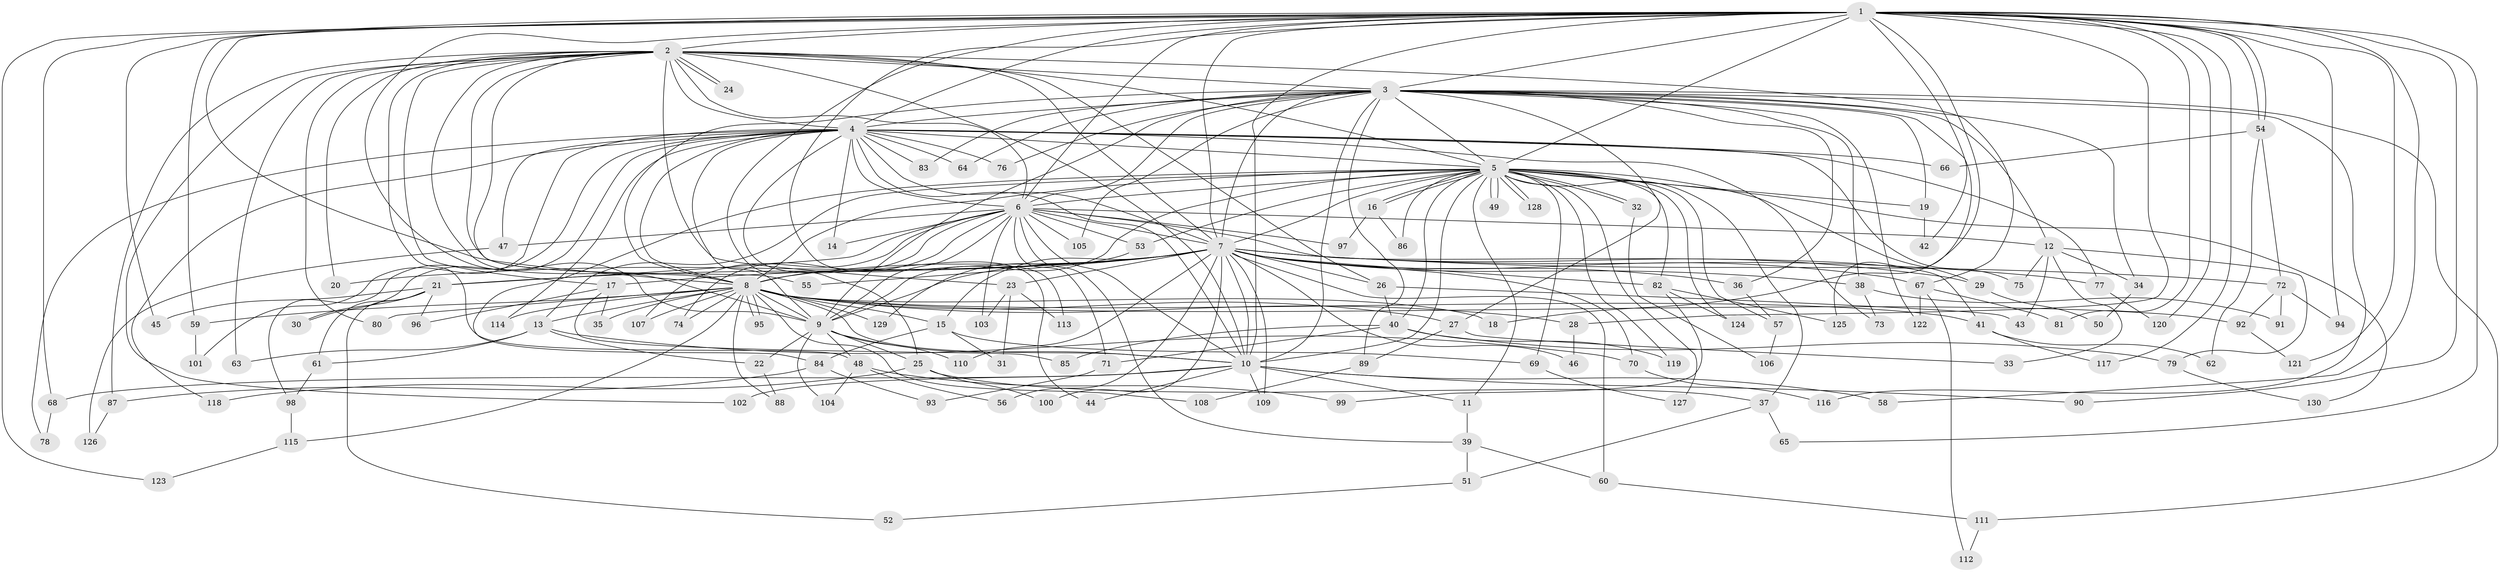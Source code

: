 // coarse degree distribution, {16: 0.038461538461538464, 18: 0.019230769230769232, 21: 0.057692307692307696, 14: 0.019230769230769232, 23: 0.019230769230769232, 12: 0.019230769230769232, 4: 0.11538461538461539, 9: 0.07692307692307693, 6: 0.09615384615384616, 3: 0.21153846153846154, 7: 0.057692307692307696, 1: 0.038461538461538464, 2: 0.17307692307692307, 5: 0.038461538461538464, 8: 0.019230769230769232}
// Generated by graph-tools (version 1.1) at 2025/49/03/04/25 22:49:49]
// undirected, 130 vertices, 285 edges
graph export_dot {
  node [color=gray90,style=filled];
  1;
  2;
  3;
  4;
  5;
  6;
  7;
  8;
  9;
  10;
  11;
  12;
  13;
  14;
  15;
  16;
  17;
  18;
  19;
  20;
  21;
  22;
  23;
  24;
  25;
  26;
  27;
  28;
  29;
  30;
  31;
  32;
  33;
  34;
  35;
  36;
  37;
  38;
  39;
  40;
  41;
  42;
  43;
  44;
  45;
  46;
  47;
  48;
  49;
  50;
  51;
  52;
  53;
  54;
  55;
  56;
  57;
  58;
  59;
  60;
  61;
  62;
  63;
  64;
  65;
  66;
  67;
  68;
  69;
  70;
  71;
  72;
  73;
  74;
  75;
  76;
  77;
  78;
  79;
  80;
  81;
  82;
  83;
  84;
  85;
  86;
  87;
  88;
  89;
  90;
  91;
  92;
  93;
  94;
  95;
  96;
  97;
  98;
  99;
  100;
  101;
  102;
  103;
  104;
  105;
  106;
  107;
  108;
  109;
  110;
  111;
  112;
  113;
  114;
  115;
  116;
  117;
  118;
  119;
  120;
  121;
  122;
  123;
  124;
  125;
  126;
  127;
  128;
  129;
  130;
  1 -- 2;
  1 -- 3;
  1 -- 4;
  1 -- 5;
  1 -- 6;
  1 -- 7;
  1 -- 8;
  1 -- 9;
  1 -- 10;
  1 -- 18;
  1 -- 25;
  1 -- 28;
  1 -- 42;
  1 -- 45;
  1 -- 54;
  1 -- 54;
  1 -- 58;
  1 -- 59;
  1 -- 65;
  1 -- 68;
  1 -- 81;
  1 -- 90;
  1 -- 94;
  1 -- 113;
  1 -- 117;
  1 -- 120;
  1 -- 121;
  1 -- 123;
  2 -- 3;
  2 -- 4;
  2 -- 5;
  2 -- 6;
  2 -- 7;
  2 -- 8;
  2 -- 9;
  2 -- 10;
  2 -- 17;
  2 -- 20;
  2 -- 23;
  2 -- 24;
  2 -- 24;
  2 -- 26;
  2 -- 48;
  2 -- 55;
  2 -- 63;
  2 -- 67;
  2 -- 80;
  2 -- 87;
  2 -- 102;
  3 -- 4;
  3 -- 5;
  3 -- 6;
  3 -- 7;
  3 -- 8;
  3 -- 9;
  3 -- 10;
  3 -- 12;
  3 -- 19;
  3 -- 27;
  3 -- 34;
  3 -- 36;
  3 -- 38;
  3 -- 64;
  3 -- 76;
  3 -- 83;
  3 -- 89;
  3 -- 105;
  3 -- 111;
  3 -- 116;
  3 -- 122;
  3 -- 125;
  4 -- 5;
  4 -- 6;
  4 -- 7;
  4 -- 8;
  4 -- 9;
  4 -- 10;
  4 -- 14;
  4 -- 30;
  4 -- 44;
  4 -- 47;
  4 -- 64;
  4 -- 66;
  4 -- 73;
  4 -- 75;
  4 -- 76;
  4 -- 77;
  4 -- 78;
  4 -- 83;
  4 -- 98;
  4 -- 101;
  4 -- 114;
  4 -- 118;
  5 -- 6;
  5 -- 7;
  5 -- 8;
  5 -- 9;
  5 -- 10;
  5 -- 11;
  5 -- 13;
  5 -- 16;
  5 -- 16;
  5 -- 19;
  5 -- 29;
  5 -- 32;
  5 -- 32;
  5 -- 37;
  5 -- 40;
  5 -- 49;
  5 -- 49;
  5 -- 53;
  5 -- 57;
  5 -- 69;
  5 -- 82;
  5 -- 84;
  5 -- 86;
  5 -- 119;
  5 -- 124;
  5 -- 127;
  5 -- 128;
  5 -- 128;
  5 -- 130;
  6 -- 7;
  6 -- 8;
  6 -- 9;
  6 -- 10;
  6 -- 12;
  6 -- 14;
  6 -- 21;
  6 -- 39;
  6 -- 41;
  6 -- 47;
  6 -- 53;
  6 -- 71;
  6 -- 74;
  6 -- 97;
  6 -- 103;
  6 -- 105;
  6 -- 107;
  7 -- 8;
  7 -- 9;
  7 -- 10;
  7 -- 15;
  7 -- 17;
  7 -- 20;
  7 -- 21;
  7 -- 23;
  7 -- 26;
  7 -- 29;
  7 -- 36;
  7 -- 38;
  7 -- 46;
  7 -- 55;
  7 -- 56;
  7 -- 60;
  7 -- 67;
  7 -- 70;
  7 -- 72;
  7 -- 77;
  7 -- 82;
  7 -- 100;
  7 -- 109;
  7 -- 110;
  8 -- 9;
  8 -- 10;
  8 -- 13;
  8 -- 15;
  8 -- 18;
  8 -- 27;
  8 -- 28;
  8 -- 35;
  8 -- 41;
  8 -- 59;
  8 -- 74;
  8 -- 80;
  8 -- 88;
  8 -- 92;
  8 -- 95;
  8 -- 95;
  8 -- 107;
  8 -- 108;
  8 -- 114;
  8 -- 115;
  8 -- 129;
  9 -- 10;
  9 -- 22;
  9 -- 25;
  9 -- 48;
  9 -- 104;
  9 -- 110;
  10 -- 11;
  10 -- 44;
  10 -- 58;
  10 -- 68;
  10 -- 90;
  10 -- 102;
  10 -- 109;
  11 -- 39;
  12 -- 33;
  12 -- 34;
  12 -- 43;
  12 -- 75;
  12 -- 79;
  13 -- 22;
  13 -- 61;
  13 -- 63;
  13 -- 70;
  15 -- 31;
  15 -- 69;
  15 -- 84;
  16 -- 86;
  16 -- 97;
  17 -- 35;
  17 -- 85;
  17 -- 96;
  19 -- 42;
  21 -- 30;
  21 -- 45;
  21 -- 52;
  21 -- 61;
  21 -- 96;
  22 -- 88;
  23 -- 31;
  23 -- 103;
  23 -- 113;
  25 -- 37;
  25 -- 100;
  25 -- 118;
  26 -- 40;
  26 -- 43;
  27 -- 33;
  27 -- 89;
  28 -- 46;
  29 -- 50;
  32 -- 106;
  34 -- 50;
  36 -- 57;
  37 -- 51;
  37 -- 65;
  38 -- 73;
  38 -- 91;
  39 -- 51;
  39 -- 60;
  40 -- 71;
  40 -- 79;
  40 -- 85;
  40 -- 119;
  41 -- 62;
  41 -- 117;
  47 -- 126;
  48 -- 56;
  48 -- 99;
  48 -- 104;
  51 -- 52;
  53 -- 129;
  54 -- 62;
  54 -- 66;
  54 -- 72;
  57 -- 106;
  59 -- 101;
  60 -- 111;
  61 -- 98;
  67 -- 81;
  67 -- 112;
  67 -- 122;
  68 -- 78;
  69 -- 127;
  70 -- 116;
  71 -- 93;
  72 -- 91;
  72 -- 92;
  72 -- 94;
  77 -- 120;
  79 -- 130;
  82 -- 99;
  82 -- 124;
  82 -- 125;
  84 -- 87;
  84 -- 93;
  87 -- 126;
  89 -- 108;
  92 -- 121;
  98 -- 115;
  111 -- 112;
  115 -- 123;
}
